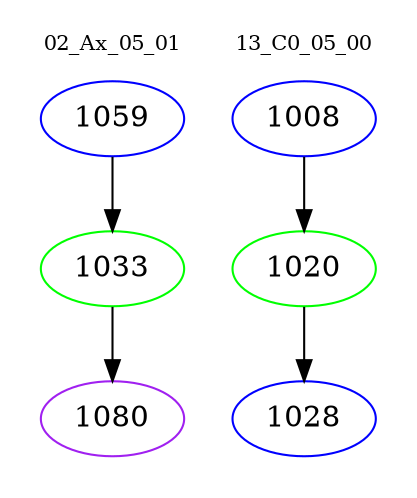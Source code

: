 digraph{
subgraph cluster_0 {
color = white
label = "02_Ax_05_01";
fontsize=10;
T0_1059 [label="1059", color="blue"]
T0_1059 -> T0_1033 [color="black"]
T0_1033 [label="1033", color="green"]
T0_1033 -> T0_1080 [color="black"]
T0_1080 [label="1080", color="purple"]
}
subgraph cluster_1 {
color = white
label = "13_C0_05_00";
fontsize=10;
T1_1008 [label="1008", color="blue"]
T1_1008 -> T1_1020 [color="black"]
T1_1020 [label="1020", color="green"]
T1_1020 -> T1_1028 [color="black"]
T1_1028 [label="1028", color="blue"]
}
}
